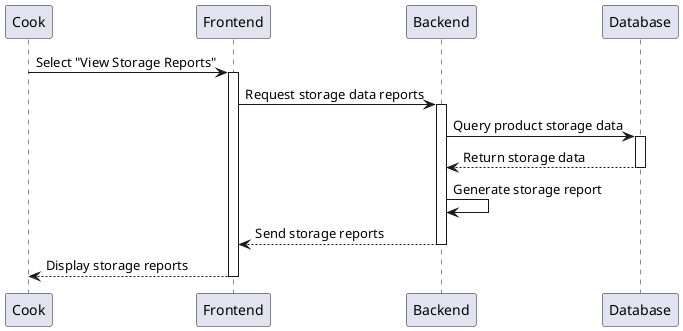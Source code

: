 @startuml
participant Cook as C
participant Frontend as F
participant Backend as B
participant Database as DB

C -> F : Select "View Storage Reports"
activate F
F -> B : Request storage data reports
activate B

B -> DB : Query product storage data
activate DB
DB --> B : Return storage data
deactivate DB

B -> B : Generate storage report
B --> F : Send storage reports
deactivate B

F --> C : Display storage reports
deactivate F
@enduml
